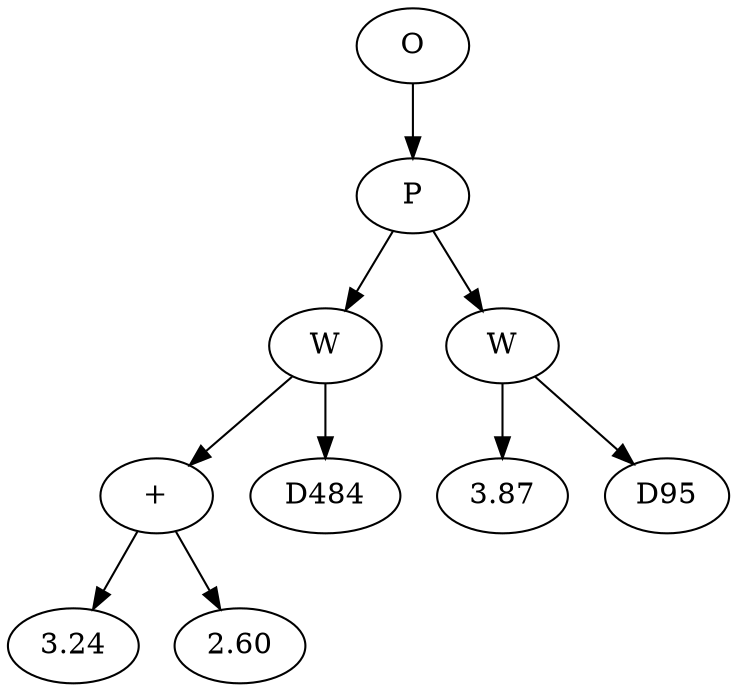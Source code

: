 // Tree
digraph {
	15359537 [label=O]
	15359538 [label=P]
	15359537 -> 15359538
	15359539 [label=W]
	15359538 -> 15359539
	15359540 [label="+"]
	15359539 -> 15359540
	15359541 [label=3.24]
	15359540 -> 15359541
	15359542 [label=2.60]
	15359540 -> 15359542
	15359543 [label=D484]
	15359539 -> 15359543
	15359544 [label=W]
	15359538 -> 15359544
	15359545 [label=3.87]
	15359544 -> 15359545
	15359546 [label=D95]
	15359544 -> 15359546
}

